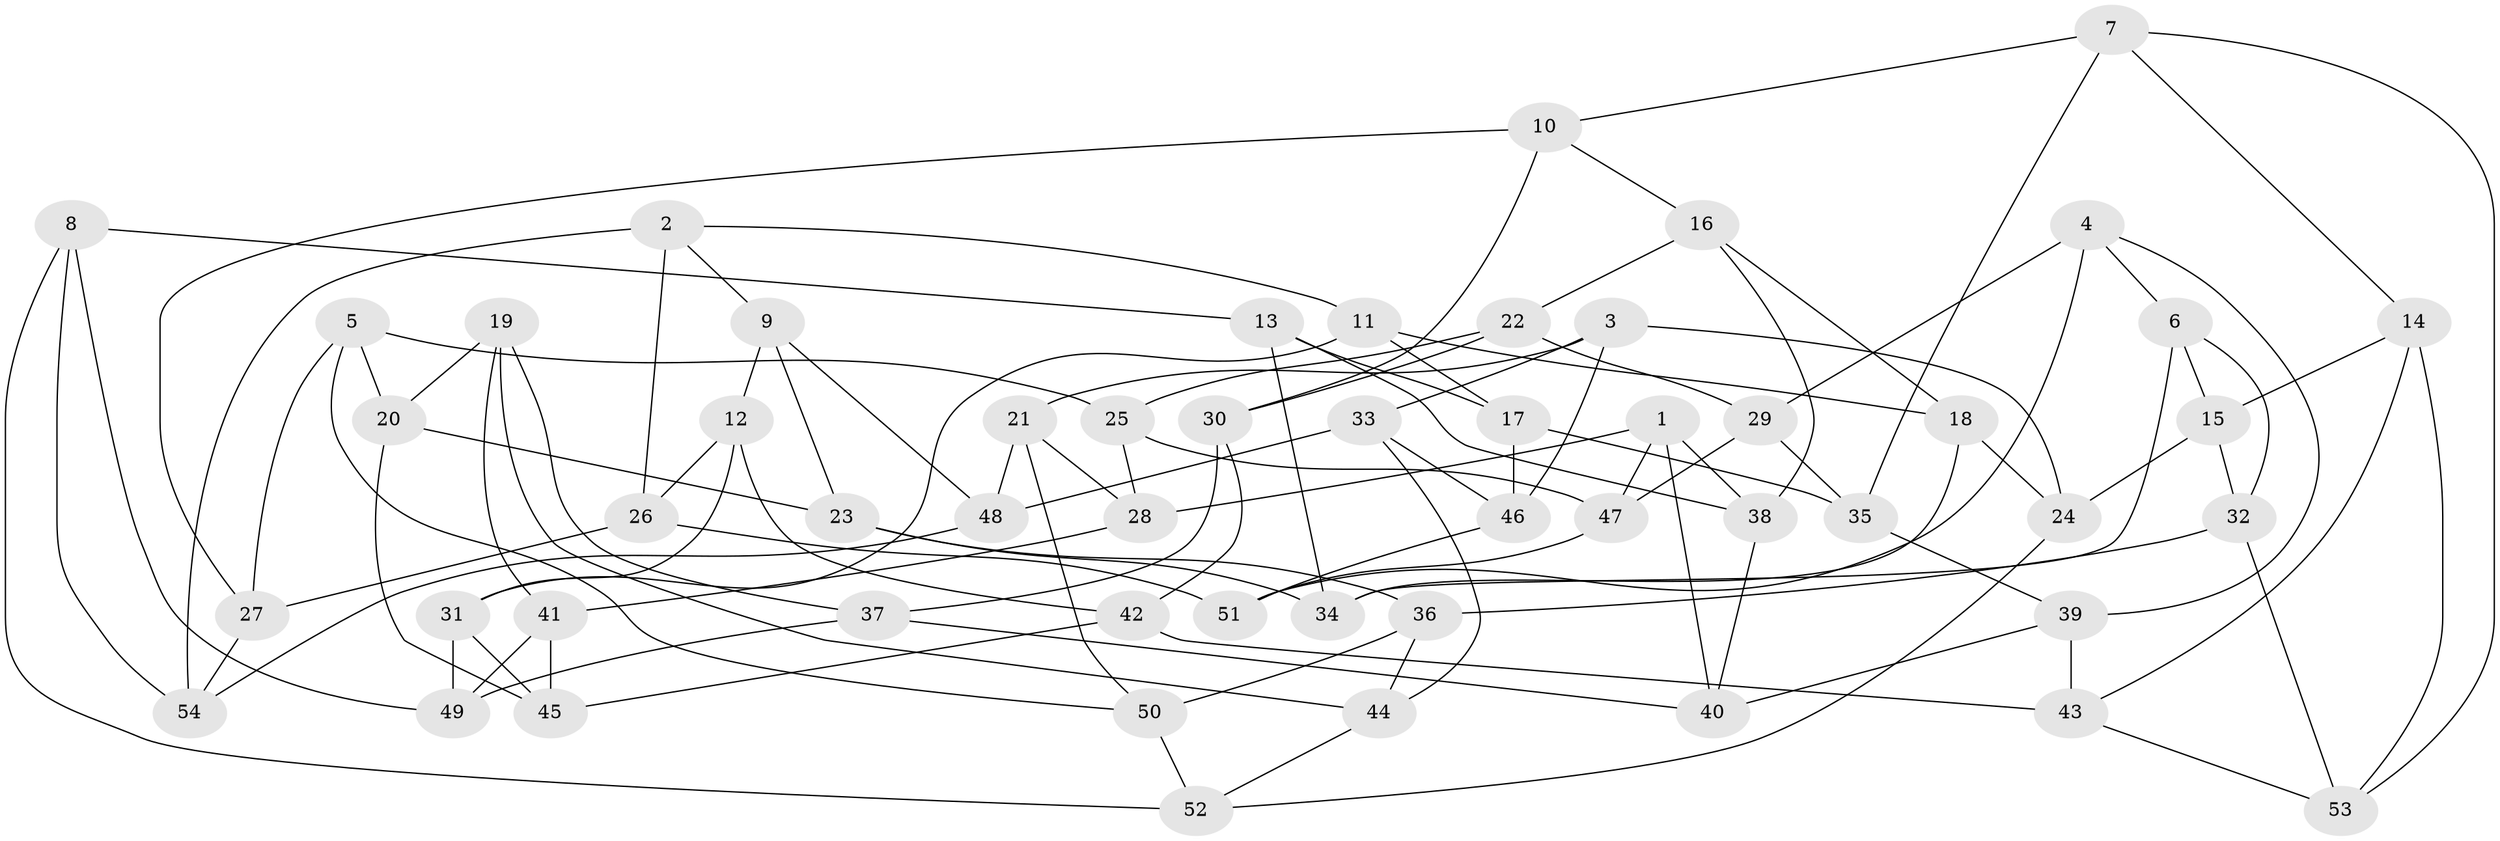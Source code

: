 // coarse degree distribution, {5: 0.2903225806451613, 4: 0.22580645161290322, 6: 0.45161290322580644, 3: 0.03225806451612903}
// Generated by graph-tools (version 1.1) at 2025/42/03/06/25 10:42:21]
// undirected, 54 vertices, 108 edges
graph export_dot {
graph [start="1"]
  node [color=gray90,style=filled];
  1;
  2;
  3;
  4;
  5;
  6;
  7;
  8;
  9;
  10;
  11;
  12;
  13;
  14;
  15;
  16;
  17;
  18;
  19;
  20;
  21;
  22;
  23;
  24;
  25;
  26;
  27;
  28;
  29;
  30;
  31;
  32;
  33;
  34;
  35;
  36;
  37;
  38;
  39;
  40;
  41;
  42;
  43;
  44;
  45;
  46;
  47;
  48;
  49;
  50;
  51;
  52;
  53;
  54;
  1 -- 40;
  1 -- 28;
  1 -- 38;
  1 -- 47;
  2 -- 9;
  2 -- 26;
  2 -- 54;
  2 -- 11;
  3 -- 46;
  3 -- 24;
  3 -- 33;
  3 -- 21;
  4 -- 51;
  4 -- 29;
  4 -- 39;
  4 -- 6;
  5 -- 27;
  5 -- 50;
  5 -- 25;
  5 -- 20;
  6 -- 15;
  6 -- 34;
  6 -- 32;
  7 -- 53;
  7 -- 35;
  7 -- 10;
  7 -- 14;
  8 -- 13;
  8 -- 54;
  8 -- 52;
  8 -- 49;
  9 -- 12;
  9 -- 23;
  9 -- 48;
  10 -- 30;
  10 -- 27;
  10 -- 16;
  11 -- 31;
  11 -- 18;
  11 -- 17;
  12 -- 31;
  12 -- 26;
  12 -- 42;
  13 -- 38;
  13 -- 34;
  13 -- 17;
  14 -- 53;
  14 -- 15;
  14 -- 43;
  15 -- 32;
  15 -- 24;
  16 -- 22;
  16 -- 18;
  16 -- 38;
  17 -- 35;
  17 -- 46;
  18 -- 24;
  18 -- 34;
  19 -- 44;
  19 -- 20;
  19 -- 41;
  19 -- 37;
  20 -- 23;
  20 -- 45;
  21 -- 28;
  21 -- 48;
  21 -- 50;
  22 -- 25;
  22 -- 30;
  22 -- 29;
  23 -- 36;
  23 -- 34;
  24 -- 52;
  25 -- 28;
  25 -- 47;
  26 -- 27;
  26 -- 51;
  27 -- 54;
  28 -- 41;
  29 -- 35;
  29 -- 47;
  30 -- 42;
  30 -- 37;
  31 -- 49;
  31 -- 45;
  32 -- 36;
  32 -- 53;
  33 -- 44;
  33 -- 46;
  33 -- 48;
  35 -- 39;
  36 -- 44;
  36 -- 50;
  37 -- 49;
  37 -- 40;
  38 -- 40;
  39 -- 43;
  39 -- 40;
  41 -- 45;
  41 -- 49;
  42 -- 45;
  42 -- 43;
  43 -- 53;
  44 -- 52;
  46 -- 51;
  47 -- 51;
  48 -- 54;
  50 -- 52;
}

